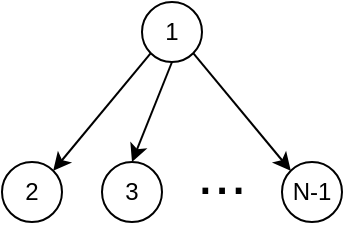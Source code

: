 <mxfile version="22.1.11" type="github">
  <diagram name="Page-1" id="2ZR6MFr4J3frwiU7aQHR">
    <mxGraphModel dx="346" dy="223" grid="1" gridSize="10" guides="1" tooltips="1" connect="1" arrows="1" fold="1" page="1" pageScale="1" pageWidth="850" pageHeight="1100" math="0" shadow="0">
      <root>
        <mxCell id="0" />
        <mxCell id="1" parent="0" />
        <mxCell id="JFkcjig3NZpYY8x7NUq4-8" style="rounded=0;orthogonalLoop=1;jettySize=auto;html=1;exitX=0;exitY=1;exitDx=0;exitDy=0;entryX=1;entryY=0;entryDx=0;entryDy=0;" edge="1" parent="1" source="JFkcjig3NZpYY8x7NUq4-1" target="JFkcjig3NZpYY8x7NUq4-2">
          <mxGeometry relative="1" as="geometry" />
        </mxCell>
        <mxCell id="JFkcjig3NZpYY8x7NUq4-9" style="rounded=0;orthogonalLoop=1;jettySize=auto;html=1;exitX=0.5;exitY=1;exitDx=0;exitDy=0;entryX=0.5;entryY=0;entryDx=0;entryDy=0;" edge="1" parent="1" source="JFkcjig3NZpYY8x7NUq4-1" target="JFkcjig3NZpYY8x7NUq4-3">
          <mxGeometry relative="1" as="geometry" />
        </mxCell>
        <mxCell id="JFkcjig3NZpYY8x7NUq4-10" style="rounded=0;orthogonalLoop=1;jettySize=auto;html=1;exitX=1;exitY=1;exitDx=0;exitDy=0;entryX=0;entryY=0;entryDx=0;entryDy=0;" edge="1" parent="1" source="JFkcjig3NZpYY8x7NUq4-1" target="JFkcjig3NZpYY8x7NUq4-4">
          <mxGeometry relative="1" as="geometry" />
        </mxCell>
        <mxCell id="JFkcjig3NZpYY8x7NUq4-1" value="1" style="ellipse;whiteSpace=wrap;html=1;aspect=fixed;" vertex="1" parent="1">
          <mxGeometry x="270" y="180" width="30" height="30" as="geometry" />
        </mxCell>
        <mxCell id="JFkcjig3NZpYY8x7NUq4-7" value="" style="group" vertex="1" connectable="0" parent="1">
          <mxGeometry x="200" y="250" width="170" height="40" as="geometry" />
        </mxCell>
        <mxCell id="JFkcjig3NZpYY8x7NUq4-2" value="2" style="ellipse;whiteSpace=wrap;html=1;aspect=fixed;" vertex="1" parent="JFkcjig3NZpYY8x7NUq4-7">
          <mxGeometry y="10" width="30" height="30" as="geometry" />
        </mxCell>
        <mxCell id="JFkcjig3NZpYY8x7NUq4-3" value="3" style="ellipse;whiteSpace=wrap;html=1;aspect=fixed;" vertex="1" parent="JFkcjig3NZpYY8x7NUq4-7">
          <mxGeometry x="50" y="10" width="30" height="30" as="geometry" />
        </mxCell>
        <mxCell id="JFkcjig3NZpYY8x7NUq4-4" value="N-1" style="ellipse;whiteSpace=wrap;html=1;aspect=fixed;" vertex="1" parent="JFkcjig3NZpYY8x7NUq4-7">
          <mxGeometry x="140" y="10" width="30" height="30" as="geometry" />
        </mxCell>
        <mxCell id="JFkcjig3NZpYY8x7NUq4-5" value="..." style="text;html=1;strokeColor=none;fillColor=none;align=center;verticalAlign=middle;whiteSpace=wrap;rounded=0;fontSize=30;" vertex="1" parent="JFkcjig3NZpYY8x7NUq4-7">
          <mxGeometry x="80" width="60" height="30" as="geometry" />
        </mxCell>
      </root>
    </mxGraphModel>
  </diagram>
</mxfile>
